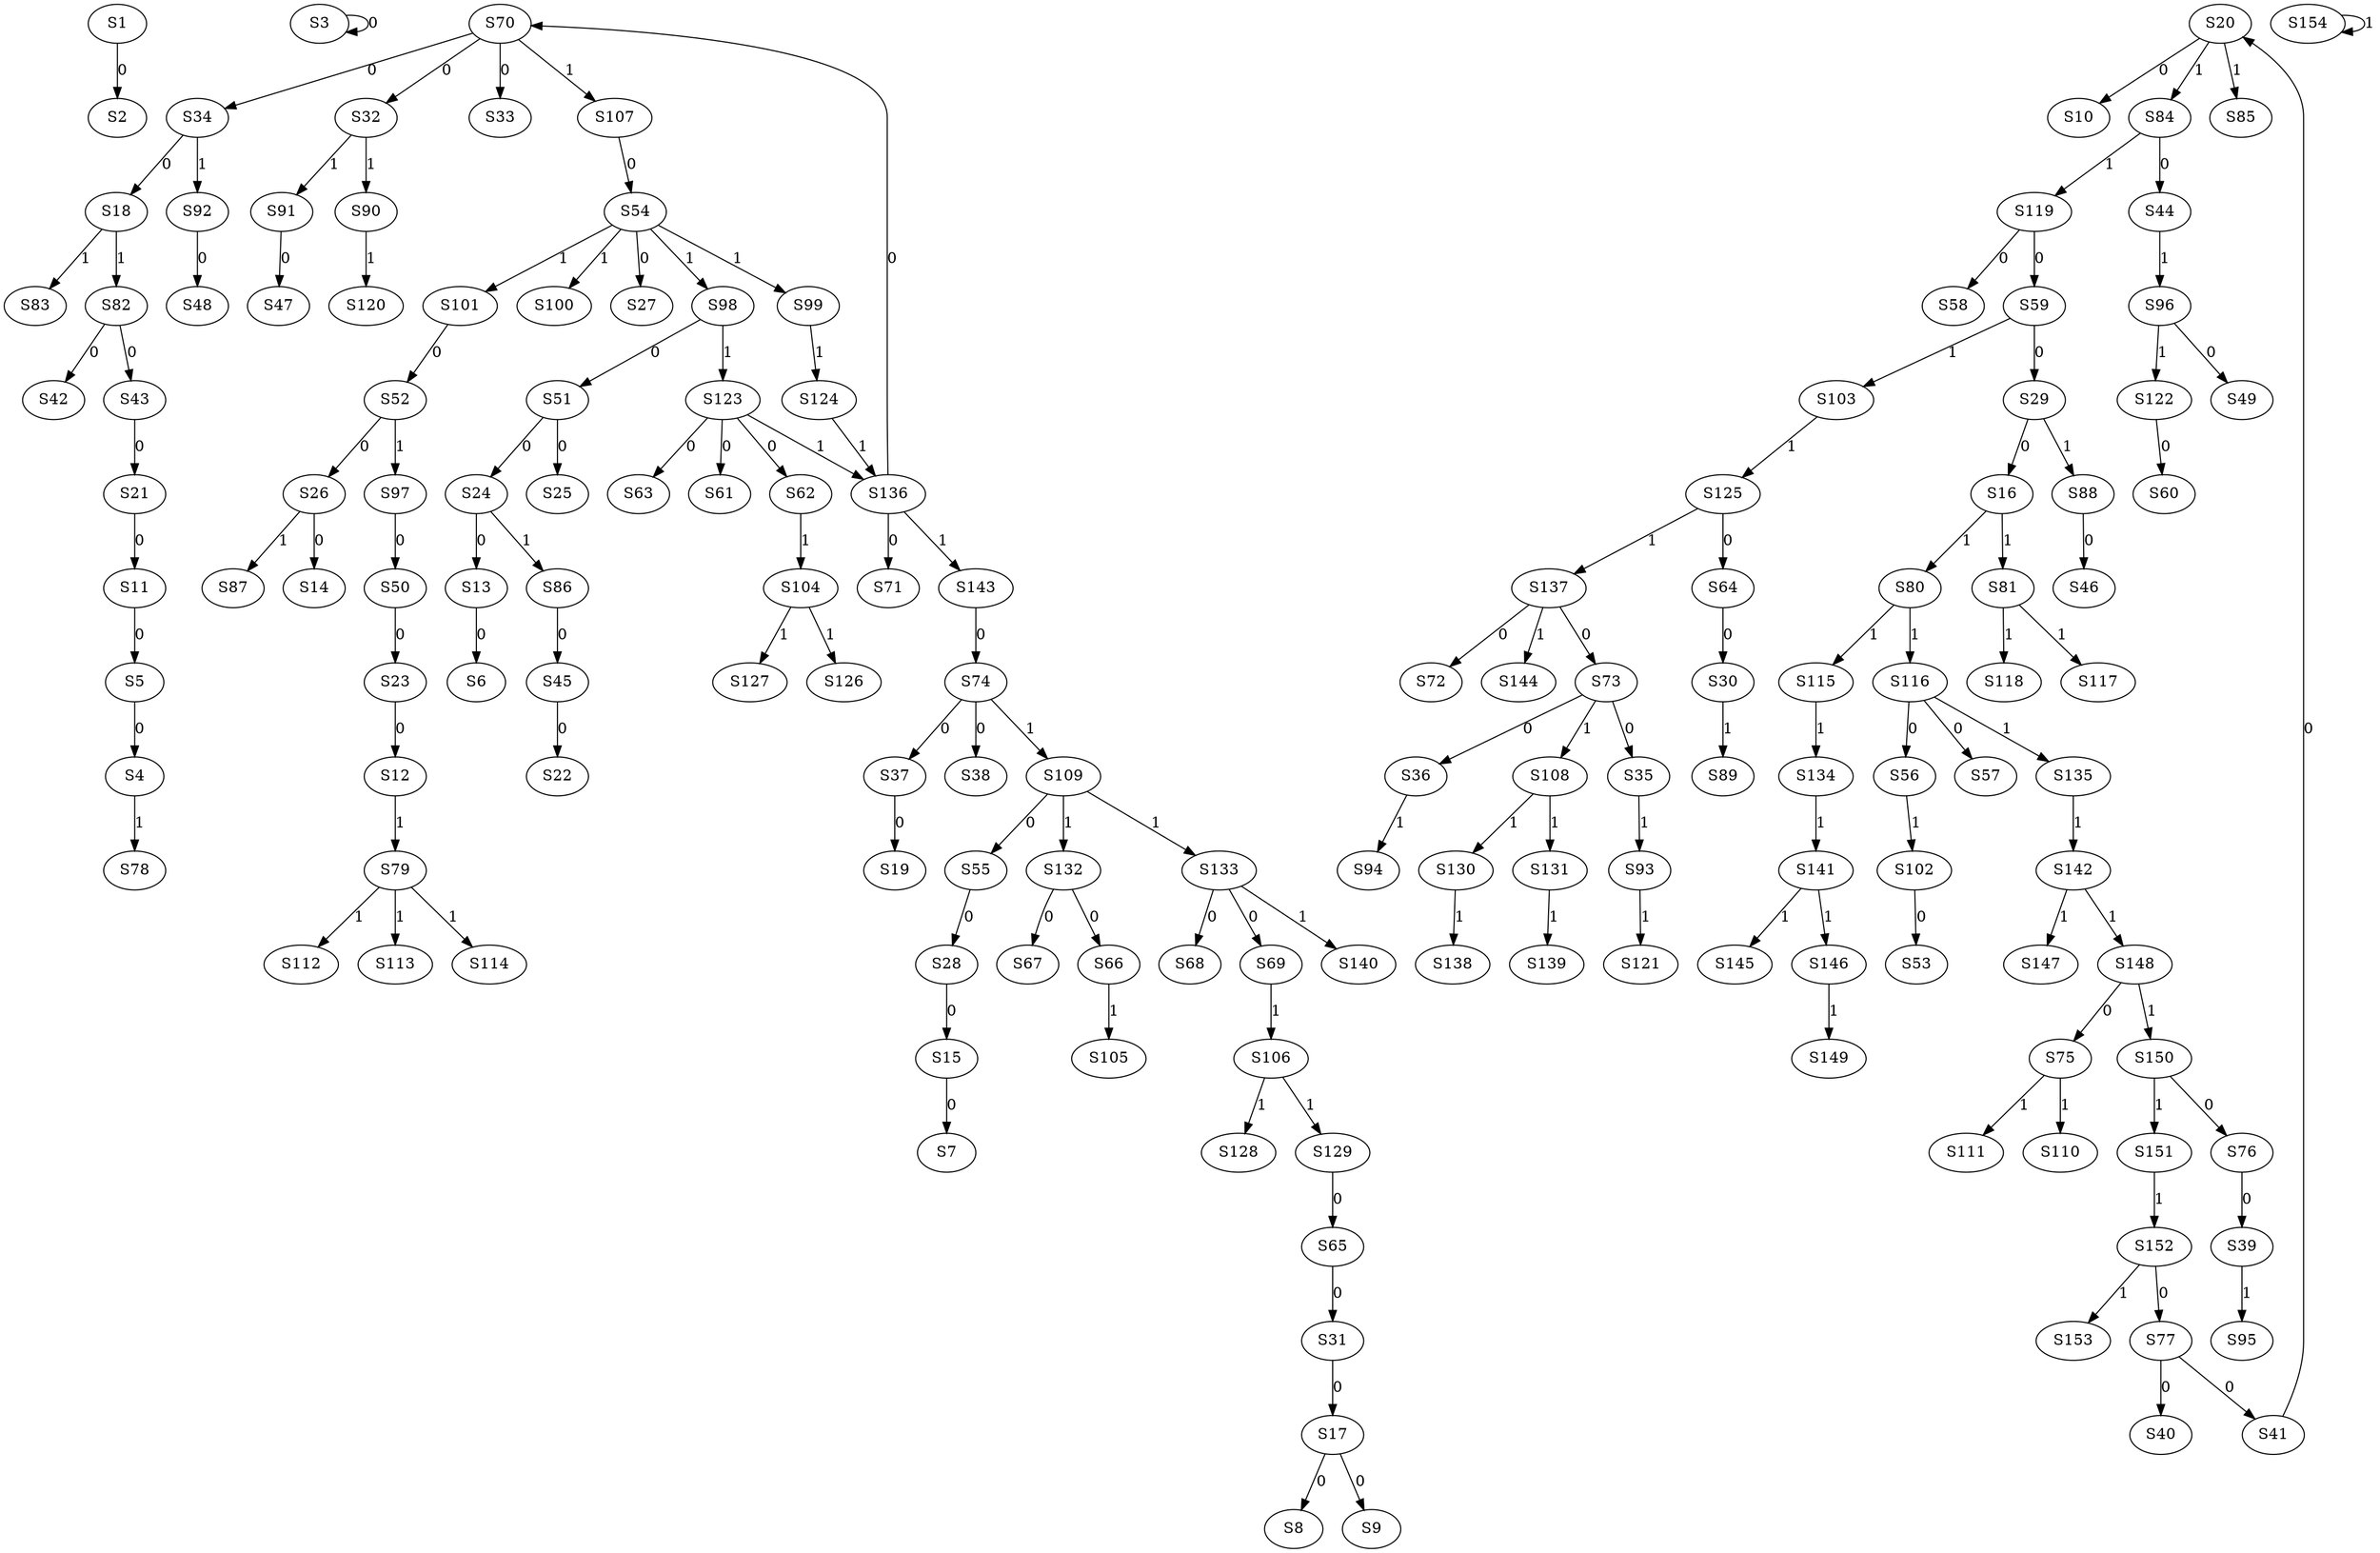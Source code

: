 strict digraph {
	S1 -> S2 [ label = 0 ];
	S3 -> S3 [ label = 0 ];
	S5 -> S4 [ label = 0 ];
	S11 -> S5 [ label = 0 ];
	S13 -> S6 [ label = 0 ];
	S15 -> S7 [ label = 0 ];
	S17 -> S8 [ label = 0 ];
	S17 -> S9 [ label = 0 ];
	S20 -> S10 [ label = 0 ];
	S21 -> S11 [ label = 0 ];
	S23 -> S12 [ label = 0 ];
	S24 -> S13 [ label = 0 ];
	S26 -> S14 [ label = 0 ];
	S28 -> S15 [ label = 0 ];
	S29 -> S16 [ label = 0 ];
	S31 -> S17 [ label = 0 ];
	S34 -> S18 [ label = 0 ];
	S37 -> S19 [ label = 0 ];
	S41 -> S20 [ label = 0 ];
	S43 -> S21 [ label = 0 ];
	S45 -> S22 [ label = 0 ];
	S50 -> S23 [ label = 0 ];
	S51 -> S24 [ label = 0 ];
	S51 -> S25 [ label = 0 ];
	S52 -> S26 [ label = 0 ];
	S54 -> S27 [ label = 0 ];
	S55 -> S28 [ label = 0 ];
	S59 -> S29 [ label = 0 ];
	S64 -> S30 [ label = 0 ];
	S65 -> S31 [ label = 0 ];
	S70 -> S32 [ label = 0 ];
	S70 -> S33 [ label = 0 ];
	S70 -> S34 [ label = 0 ];
	S73 -> S35 [ label = 0 ];
	S73 -> S36 [ label = 0 ];
	S74 -> S37 [ label = 0 ];
	S74 -> S38 [ label = 0 ];
	S76 -> S39 [ label = 0 ];
	S77 -> S40 [ label = 0 ];
	S77 -> S41 [ label = 0 ];
	S82 -> S42 [ label = 0 ];
	S82 -> S43 [ label = 0 ];
	S84 -> S44 [ label = 0 ];
	S86 -> S45 [ label = 0 ];
	S88 -> S46 [ label = 0 ];
	S91 -> S47 [ label = 0 ];
	S92 -> S48 [ label = 0 ];
	S96 -> S49 [ label = 0 ];
	S97 -> S50 [ label = 0 ];
	S98 -> S51 [ label = 0 ];
	S101 -> S52 [ label = 0 ];
	S102 -> S53 [ label = 0 ];
	S107 -> S54 [ label = 0 ];
	S109 -> S55 [ label = 0 ];
	S116 -> S56 [ label = 0 ];
	S116 -> S57 [ label = 0 ];
	S119 -> S58 [ label = 0 ];
	S119 -> S59 [ label = 0 ];
	S122 -> S60 [ label = 0 ];
	S123 -> S61 [ label = 0 ];
	S123 -> S62 [ label = 0 ];
	S123 -> S63 [ label = 0 ];
	S125 -> S64 [ label = 0 ];
	S129 -> S65 [ label = 0 ];
	S132 -> S66 [ label = 0 ];
	S132 -> S67 [ label = 0 ];
	S133 -> S68 [ label = 0 ];
	S133 -> S69 [ label = 0 ];
	S136 -> S70 [ label = 0 ];
	S136 -> S71 [ label = 0 ];
	S137 -> S72 [ label = 0 ];
	S137 -> S73 [ label = 0 ];
	S143 -> S74 [ label = 0 ];
	S148 -> S75 [ label = 0 ];
	S150 -> S76 [ label = 0 ];
	S152 -> S77 [ label = 0 ];
	S4 -> S78 [ label = 1 ];
	S12 -> S79 [ label = 1 ];
	S16 -> S80 [ label = 1 ];
	S16 -> S81 [ label = 1 ];
	S18 -> S82 [ label = 1 ];
	S18 -> S83 [ label = 1 ];
	S20 -> S84 [ label = 1 ];
	S20 -> S85 [ label = 1 ];
	S24 -> S86 [ label = 1 ];
	S26 -> S87 [ label = 1 ];
	S29 -> S88 [ label = 1 ];
	S30 -> S89 [ label = 1 ];
	S32 -> S90 [ label = 1 ];
	S32 -> S91 [ label = 1 ];
	S34 -> S92 [ label = 1 ];
	S35 -> S93 [ label = 1 ];
	S36 -> S94 [ label = 1 ];
	S39 -> S95 [ label = 1 ];
	S44 -> S96 [ label = 1 ];
	S52 -> S97 [ label = 1 ];
	S54 -> S98 [ label = 1 ];
	S54 -> S99 [ label = 1 ];
	S54 -> S100 [ label = 1 ];
	S54 -> S101 [ label = 1 ];
	S56 -> S102 [ label = 1 ];
	S59 -> S103 [ label = 1 ];
	S62 -> S104 [ label = 1 ];
	S66 -> S105 [ label = 1 ];
	S69 -> S106 [ label = 1 ];
	S70 -> S107 [ label = 1 ];
	S73 -> S108 [ label = 1 ];
	S74 -> S109 [ label = 1 ];
	S75 -> S110 [ label = 1 ];
	S75 -> S111 [ label = 1 ];
	S79 -> S112 [ label = 1 ];
	S79 -> S113 [ label = 1 ];
	S79 -> S114 [ label = 1 ];
	S80 -> S115 [ label = 1 ];
	S80 -> S116 [ label = 1 ];
	S81 -> S117 [ label = 1 ];
	S81 -> S118 [ label = 1 ];
	S84 -> S119 [ label = 1 ];
	S90 -> S120 [ label = 1 ];
	S93 -> S121 [ label = 1 ];
	S96 -> S122 [ label = 1 ];
	S98 -> S123 [ label = 1 ];
	S99 -> S124 [ label = 1 ];
	S103 -> S125 [ label = 1 ];
	S104 -> S126 [ label = 1 ];
	S104 -> S127 [ label = 1 ];
	S106 -> S128 [ label = 1 ];
	S106 -> S129 [ label = 1 ];
	S108 -> S130 [ label = 1 ];
	S108 -> S131 [ label = 1 ];
	S109 -> S132 [ label = 1 ];
	S109 -> S133 [ label = 1 ];
	S115 -> S134 [ label = 1 ];
	S116 -> S135 [ label = 1 ];
	S124 -> S136 [ label = 1 ];
	S125 -> S137 [ label = 1 ];
	S130 -> S138 [ label = 1 ];
	S131 -> S139 [ label = 1 ];
	S133 -> S140 [ label = 1 ];
	S134 -> S141 [ label = 1 ];
	S135 -> S142 [ label = 1 ];
	S136 -> S143 [ label = 1 ];
	S137 -> S144 [ label = 1 ];
	S141 -> S145 [ label = 1 ];
	S141 -> S146 [ label = 1 ];
	S142 -> S147 [ label = 1 ];
	S142 -> S148 [ label = 1 ];
	S146 -> S149 [ label = 1 ];
	S148 -> S150 [ label = 1 ];
	S150 -> S151 [ label = 1 ];
	S151 -> S152 [ label = 1 ];
	S152 -> S153 [ label = 1 ];
	S154 -> S154 [ label = 1 ];
	S123 -> S136 [ label = 1 ];
}